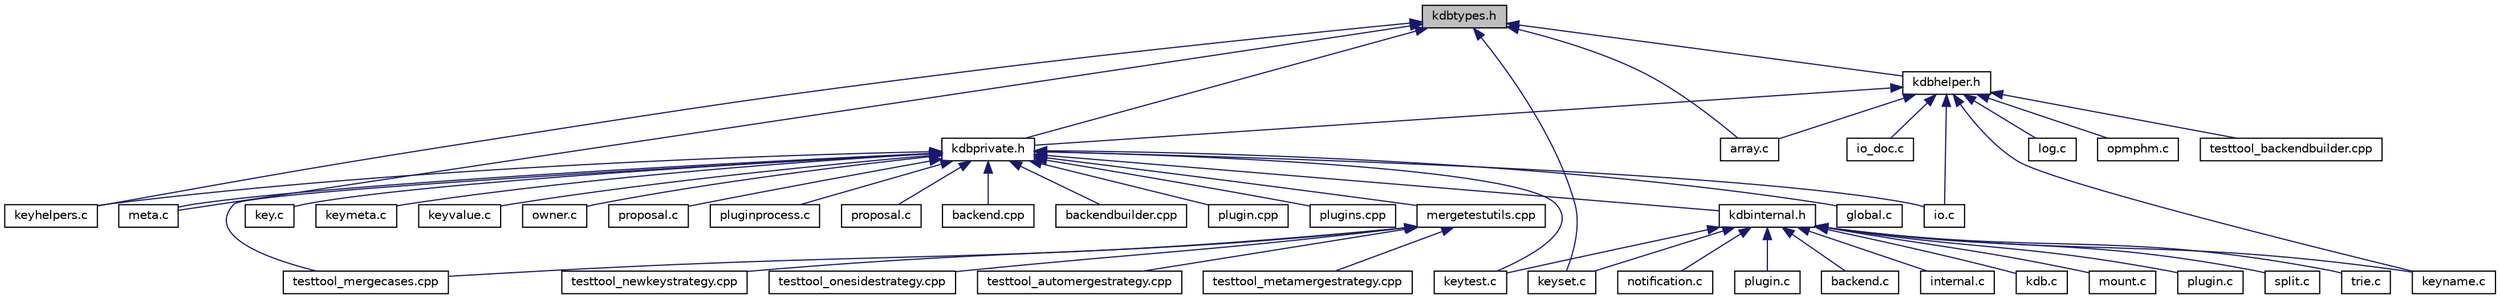 digraph "kdbtypes.h"
{
  edge [fontname="Helvetica",fontsize="10",labelfontname="Helvetica",labelfontsize="10"];
  node [fontname="Helvetica",fontsize="10",shape=record];
  Node2 [label="kdbtypes.h",height=0.2,width=0.4,color="black", fillcolor="grey75", style="filled", fontcolor="black"];
  Node2 -> Node3 [dir="back",color="midnightblue",fontsize="10",style="solid",fontname="Helvetica"];
  Node3 [label="array.c",height=0.2,width=0.4,color="black", fillcolor="white", style="filled",URL="$array_8c.html",tooltip="Array methods. "];
  Node2 -> Node4 [dir="back",color="midnightblue",fontsize="10",style="solid",fontname="Helvetica"];
  Node4 [label="keyhelpers.c",height=0.2,width=0.4,color="black", fillcolor="white", style="filled",URL="$keyhelpers_8c.html",tooltip="Helpers for key manipulation. "];
  Node2 -> Node5 [dir="back",color="midnightblue",fontsize="10",style="solid",fontname="Helvetica"];
  Node5 [label="keyset.c",height=0.2,width=0.4,color="black", fillcolor="white", style="filled",URL="$keyset_8c.html",tooltip="Methods for key sets. "];
  Node2 -> Node6 [dir="back",color="midnightblue",fontsize="10",style="solid",fontname="Helvetica"];
  Node6 [label="meta.c",height=0.2,width=0.4,color="black", fillcolor="white", style="filled",URL="$meta_8c.html",tooltip="Methods for metadata manipulation. "];
  Node2 -> Node7 [dir="back",color="midnightblue",fontsize="10",style="solid",fontname="Helvetica"];
  Node7 [label="kdbhelper.h",height=0.2,width=0.4,color="black", fillcolor="white", style="filled",URL="$kdbhelper_8h.html",tooltip="Helper for memory management. "];
  Node7 -> Node3 [dir="back",color="midnightblue",fontsize="10",style="solid",fontname="Helvetica"];
  Node7 -> Node8 [dir="back",color="midnightblue",fontsize="10",style="solid",fontname="Helvetica"];
  Node8 [label="keyname.c",height=0.2,width=0.4,color="black", fillcolor="white", style="filled",URL="$elektra_2keyname_8c.html",tooltip="Methods for Key name manipulation. "];
  Node7 -> Node9 [dir="back",color="midnightblue",fontsize="10",style="solid",fontname="Helvetica"];
  Node9 [label="log.c",height=0.2,width=0.4,color="black", fillcolor="white", style="filled",URL="$log_8c.html",tooltip="Non-C99 Logger Implementation. "];
  Node7 -> Node10 [dir="back",color="midnightblue",fontsize="10",style="solid",fontname="Helvetica"];
  Node10 [label="opmphm.c",height=0.2,width=0.4,color="black", fillcolor="white", style="filled",URL="$opmphm_8c.html",tooltip="The Order Preserving Minimal Perfect Hash Map. "];
  Node7 -> Node11 [dir="back",color="midnightblue",fontsize="10",style="solid",fontname="Helvetica"];
  Node11 [label="io.c",height=0.2,width=0.4,color="black", fillcolor="white", style="filled",URL="$io_8c.html",tooltip="Implementation of I/O functions as defined in kdbio.h. "];
  Node7 -> Node12 [dir="back",color="midnightblue",fontsize="10",style="solid",fontname="Helvetica"];
  Node12 [label="testtool_backendbuilder.cpp",height=0.2,width=0.4,color="black", fillcolor="white", style="filled",URL="$testtool__backendbuilder_8cpp.html",tooltip="Tests for the Backend builder class. "];
  Node7 -> Node13 [dir="back",color="midnightblue",fontsize="10",style="solid",fontname="Helvetica"];
  Node13 [label="kdbprivate.h",height=0.2,width=0.4,color="black", fillcolor="white", style="filled",URL="$kdbprivate_8h.html",tooltip="Private declarations. "];
  Node13 -> Node14 [dir="back",color="midnightblue",fontsize="10",style="solid",fontname="Helvetica"];
  Node14 [label="global.c",height=0.2,width=0.4,color="black", fillcolor="white", style="filled",URL="$global_8c.html",tooltip="Helpers for global plugins. "];
  Node13 -> Node15 [dir="back",color="midnightblue",fontsize="10",style="solid",fontname="Helvetica"];
  Node15 [label="key.c",height=0.2,width=0.4,color="black", fillcolor="white", style="filled",URL="$key_8c.html",tooltip="Methods for Key manipulation. "];
  Node13 -> Node4 [dir="back",color="midnightblue",fontsize="10",style="solid",fontname="Helvetica"];
  Node13 -> Node16 [dir="back",color="midnightblue",fontsize="10",style="solid",fontname="Helvetica"];
  Node16 [label="keymeta.c",height=0.2,width=0.4,color="black", fillcolor="white", style="filled",URL="$keymeta_8c.html",tooltip="Methods to do various operations on Key metadata. "];
  Node13 -> Node17 [dir="back",color="midnightblue",fontsize="10",style="solid",fontname="Helvetica"];
  Node17 [label="keytest.c",height=0.2,width=0.4,color="black", fillcolor="white", style="filled",URL="$keytest_8c.html",tooltip="Methods for making tests. "];
  Node13 -> Node18 [dir="back",color="midnightblue",fontsize="10",style="solid",fontname="Helvetica"];
  Node18 [label="keyvalue.c",height=0.2,width=0.4,color="black", fillcolor="white", style="filled",URL="$keyvalue_8c.html",tooltip="Methods for Key value manipulation. "];
  Node13 -> Node19 [dir="back",color="midnightblue",fontsize="10",style="solid",fontname="Helvetica"];
  Node19 [label="owner.c",height=0.2,width=0.4,color="black", fillcolor="white", style="filled",URL="$owner_8c.html",tooltip="Obsolete owner methods. "];
  Node13 -> Node20 [dir="back",color="midnightblue",fontsize="10",style="solid",fontname="Helvetica"];
  Node20 [label="proposal.c",height=0.2,width=0.4,color="black", fillcolor="white", style="filled",URL="$elektra_2proposal_8c.html",tooltip="Implementation of proposed API enhancements. "];
  Node13 -> Node11 [dir="back",color="midnightblue",fontsize="10",style="solid",fontname="Helvetica"];
  Node13 -> Node6 [dir="back",color="midnightblue",fontsize="10",style="solid",fontname="Helvetica"];
  Node13 -> Node21 [dir="back",color="midnightblue",fontsize="10",style="solid",fontname="Helvetica"];
  Node21 [label="pluginprocess.c",height=0.2,width=0.4,color="black", fillcolor="white", style="filled",URL="$pluginprocess_8c.html",tooltip="Source for the pluginprocess library. "];
  Node13 -> Node22 [dir="back",color="midnightblue",fontsize="10",style="solid",fontname="Helvetica"];
  Node22 [label="proposal.c",height=0.2,width=0.4,color="black", fillcolor="white", style="filled",URL="$proposal_2proposal_8c.html",tooltip="Implementation of proposed API enhancements. "];
  Node13 -> Node23 [dir="back",color="midnightblue",fontsize="10",style="solid",fontname="Helvetica"];
  Node23 [label="backend.cpp",height=0.2,width=0.4,color="black", fillcolor="white", style="filled",URL="$src_2backend_8cpp.html",tooltip="Implementation of backend. "];
  Node13 -> Node24 [dir="back",color="midnightblue",fontsize="10",style="solid",fontname="Helvetica"];
  Node24 [label="backendbuilder.cpp",height=0.2,width=0.4,color="black", fillcolor="white", style="filled",URL="$backendbuilder_8cpp.html",tooltip="Implementation of backend builder. "];
  Node13 -> Node25 [dir="back",color="midnightblue",fontsize="10",style="solid",fontname="Helvetica"];
  Node25 [label="plugin.cpp",height=0.2,width=0.4,color="black", fillcolor="white", style="filled",URL="$plugin_8cpp.html",tooltip="Implementation of plugin. "];
  Node13 -> Node26 [dir="back",color="midnightblue",fontsize="10",style="solid",fontname="Helvetica"];
  Node26 [label="plugins.cpp",height=0.2,width=0.4,color="black", fillcolor="white", style="filled",URL="$plugins_8cpp.html",tooltip="Implementation of set/get/error plugins. "];
  Node13 -> Node27 [dir="back",color="midnightblue",fontsize="10",style="solid",fontname="Helvetica"];
  Node27 [label="mergetestutils.cpp",height=0.2,width=0.4,color="black", fillcolor="white", style="filled",URL="$mergetestutils_8cpp.html",tooltip="Implements a helper class for merge related tests. "];
  Node27 -> Node28 [dir="back",color="midnightblue",fontsize="10",style="solid",fontname="Helvetica"];
  Node28 [label="testtool_automergestrategy.cpp",height=0.2,width=0.4,color="black", fillcolor="white", style="filled",URL="$testtool__automergestrategy_8cpp.html",tooltip="Tests for the AutoMergeStrategy. "];
  Node27 -> Node29 [dir="back",color="midnightblue",fontsize="10",style="solid",fontname="Helvetica"];
  Node29 [label="testtool_mergecases.cpp",height=0.2,width=0.4,color="black", fillcolor="white", style="filled",URL="$testtool__mergecases_8cpp.html",tooltip="Tests for the ThreeWayMerge. "];
  Node27 -> Node30 [dir="back",color="midnightblue",fontsize="10",style="solid",fontname="Helvetica"];
  Node30 [label="testtool_metamergestrategy.cpp",height=0.2,width=0.4,color="black", fillcolor="white", style="filled",URL="$testtool__metamergestrategy_8cpp.html",tooltip="Tests for the MetaMergeStrategy. "];
  Node27 -> Node31 [dir="back",color="midnightblue",fontsize="10",style="solid",fontname="Helvetica"];
  Node31 [label="testtool_newkeystrategy.cpp",height=0.2,width=0.4,color="black", fillcolor="white", style="filled",URL="$testtool__newkeystrategy_8cpp.html",tooltip="Tests for the NewKeyStrategy. "];
  Node27 -> Node32 [dir="back",color="midnightblue",fontsize="10",style="solid",fontname="Helvetica"];
  Node32 [label="testtool_onesidestrategy.cpp",height=0.2,width=0.4,color="black", fillcolor="white", style="filled",URL="$testtool__onesidestrategy_8cpp.html",tooltip="Tests for the OneSideStrategy. "];
  Node13 -> Node29 [dir="back",color="midnightblue",fontsize="10",style="solid",fontname="Helvetica"];
  Node13 -> Node33 [dir="back",color="midnightblue",fontsize="10",style="solid",fontname="Helvetica"];
  Node33 [label="kdbinternal.h",height=0.2,width=0.4,color="black", fillcolor="white", style="filled",URL="$kdbinternal_8h.html",tooltip="Includes most internal header files. "];
  Node33 -> Node34 [dir="back",color="midnightblue",fontsize="10",style="solid",fontname="Helvetica"];
  Node34 [label="backend.c",height=0.2,width=0.4,color="black", fillcolor="white", style="filled",URL="$backend_8c.html",tooltip="Everything related to a backend. "];
  Node33 -> Node35 [dir="back",color="midnightblue",fontsize="10",style="solid",fontname="Helvetica"];
  Node35 [label="internal.c",height=0.2,width=0.4,color="black", fillcolor="white", style="filled",URL="$internal_8c.html",tooltip="Internal methods for Elektra. "];
  Node33 -> Node36 [dir="back",color="midnightblue",fontsize="10",style="solid",fontname="Helvetica"];
  Node36 [label="kdb.c",height=0.2,width=0.4,color="black", fillcolor="white", style="filled",URL="$kdb_8c.html",tooltip="Low level functions for access the Key Database. "];
  Node33 -> Node8 [dir="back",color="midnightblue",fontsize="10",style="solid",fontname="Helvetica"];
  Node33 -> Node5 [dir="back",color="midnightblue",fontsize="10",style="solid",fontname="Helvetica"];
  Node33 -> Node17 [dir="back",color="midnightblue",fontsize="10",style="solid",fontname="Helvetica"];
  Node33 -> Node37 [dir="back",color="midnightblue",fontsize="10",style="solid",fontname="Helvetica"];
  Node37 [label="mount.c",height=0.2,width=0.4,color="black", fillcolor="white", style="filled",URL="$mount_8c.html",tooltip="Internals of mount functionality. "];
  Node33 -> Node38 [dir="back",color="midnightblue",fontsize="10",style="solid",fontname="Helvetica"];
  Node38 [label="plugin.c",height=0.2,width=0.4,color="black", fillcolor="white", style="filled",URL="$elektra_2plugin_8c.html",tooltip="Interna of plugin functionality. "];
  Node33 -> Node39 [dir="back",color="midnightblue",fontsize="10",style="solid",fontname="Helvetica"];
  Node39 [label="split.c",height=0.2,width=0.4,color="black", fillcolor="white", style="filled",URL="$split_8c.html",tooltip="Interna of splitting functionality. "];
  Node33 -> Node40 [dir="back",color="midnightblue",fontsize="10",style="solid",fontname="Helvetica"];
  Node40 [label="trie.c",height=0.2,width=0.4,color="black", fillcolor="white", style="filled",URL="$trie_8c.html",tooltip="Interna of trie functionality. "];
  Node33 -> Node41 [dir="back",color="midnightblue",fontsize="10",style="solid",fontname="Helvetica"];
  Node41 [label="notification.c",height=0.2,width=0.4,color="black", fillcolor="white", style="filled",URL="$notification_8c.html",tooltip="Implementation of notification functions as defined in kdbnotification.h. "];
  Node33 -> Node42 [dir="back",color="midnightblue",fontsize="10",style="solid",fontname="Helvetica"];
  Node42 [label="plugin.c",height=0.2,width=0.4,color="black", fillcolor="white", style="filled",URL="$plugin_2plugin_8c.html",tooltip="Access plugin handle. "];
  Node7 -> Node43 [dir="back",color="midnightblue",fontsize="10",style="solid",fontname="Helvetica"];
  Node43 [label="io_doc.c",height=0.2,width=0.4,color="black", fillcolor="white", style="filled",URL="$io__doc_8c.html",tooltip="I/O example binding. "];
  Node2 -> Node13 [dir="back",color="midnightblue",fontsize="10",style="solid",fontname="Helvetica"];
}
